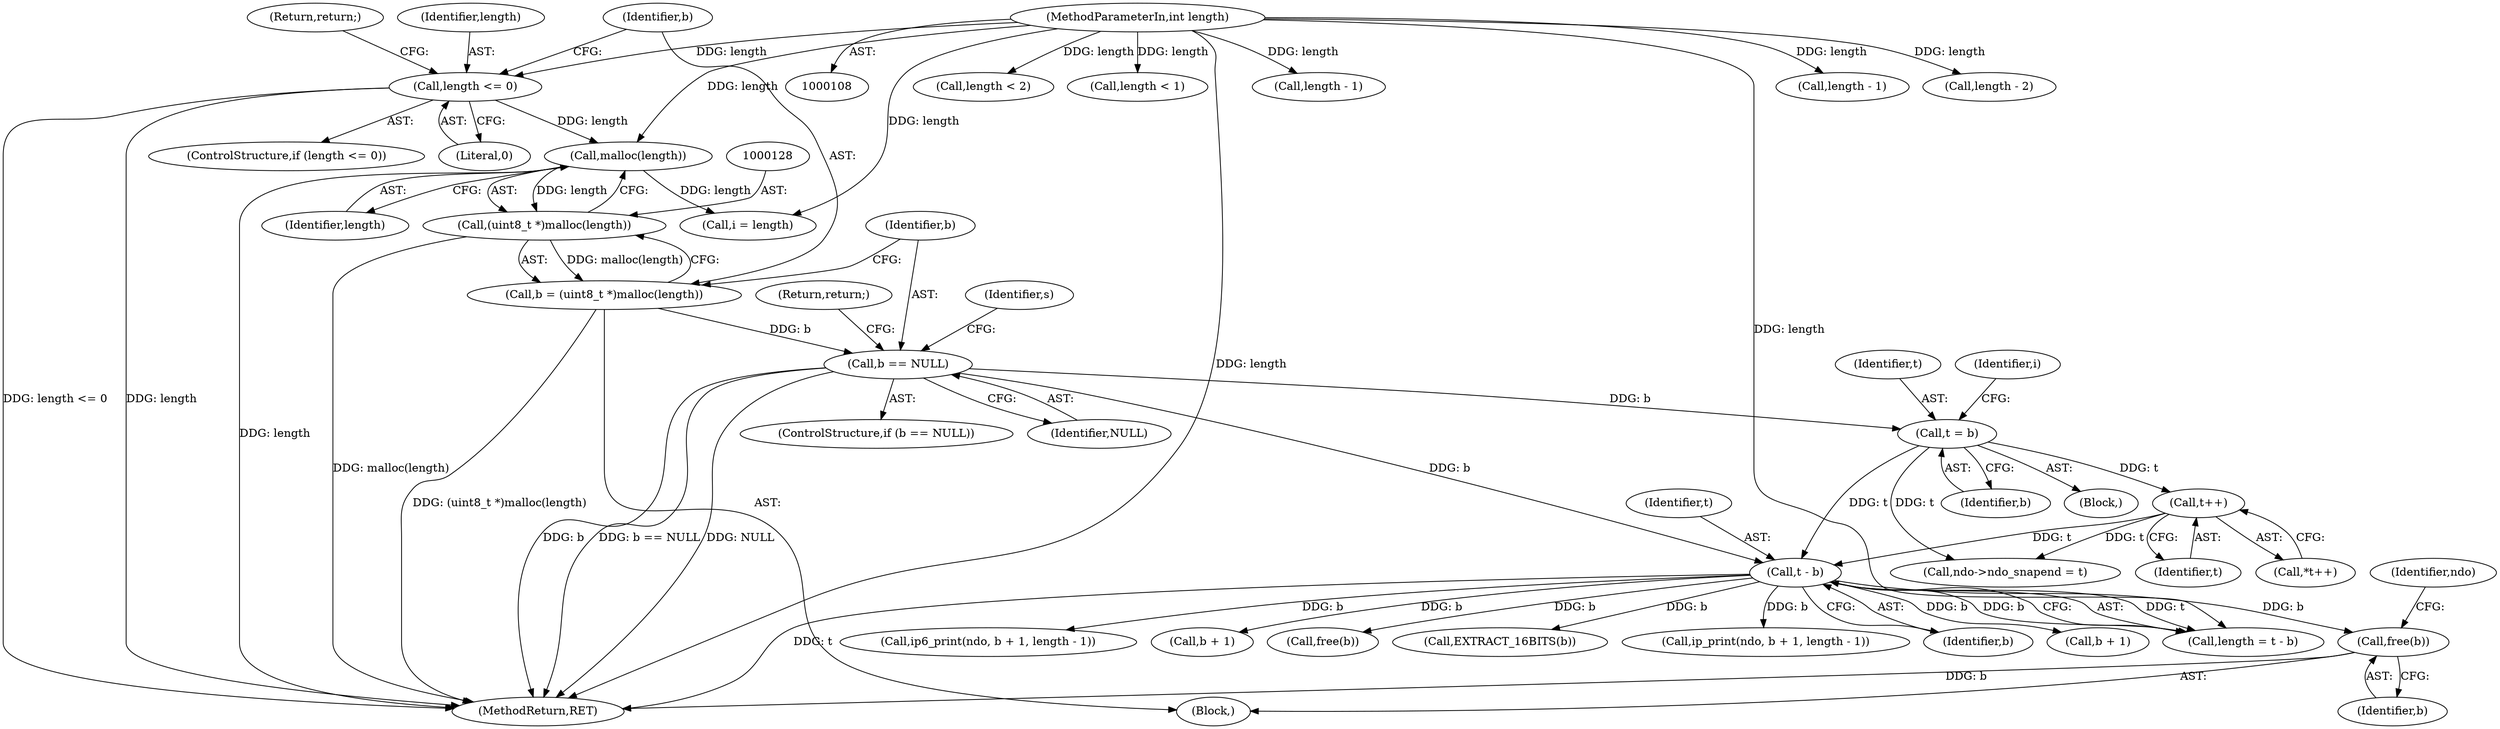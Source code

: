 digraph "0_tcpdump_0f95d441e4b5d7512cc5c326c8668a120e048eda@pointer" {
"1000295" [label="(Call,free(b))"];
"1000199" [label="(Call,t - b)"];
"1000184" [label="(Call,t++)"];
"1000144" [label="(Call,t = b)"];
"1000132" [label="(Call,b == NULL)"];
"1000125" [label="(Call,b = (uint8_t *)malloc(length))"];
"1000127" [label="(Call,(uint8_t *)malloc(length))"];
"1000129" [label="(Call,malloc(length))"];
"1000121" [label="(Call,length <= 0)"];
"1000111" [label="(MethodParameterIn,int length)"];
"1000296" [label="(Identifier,b)"];
"1000237" [label="(Call,length < 2)"];
"1000200" [label="(Identifier,t)"];
"1000183" [label="(Call,*t++)"];
"1000123" [label="(Literal,0)"];
"1000227" [label="(Call,b + 1)"];
"1000203" [label="(Call,length < 1)"];
"1000135" [label="(Return,return;)"];
"1000129" [label="(Call,malloc(length))"];
"1000301" [label="(MethodReturn,RET)"];
"1000192" [label="(Call,ndo->ndo_snapend = t)"];
"1000147" [label="(Call,i = length)"];
"1000111" [label="(MethodParameterIn,int length)"];
"1000185" [label="(Identifier,t)"];
"1000112" [label="(Block,)"];
"1000131" [label="(ControlStructure,if (b == NULL))"];
"1000133" [label="(Identifier,b)"];
"1000134" [label="(Identifier,NULL)"];
"1000230" [label="(Call,length - 1)"];
"1000197" [label="(Call,length = t - b)"];
"1000145" [label="(Identifier,t)"];
"1000184" [label="(Call,t++)"];
"1000220" [label="(Call,length - 1)"];
"1000122" [label="(Identifier,length)"];
"1000276" [label="(Call,length - 2)"];
"1000126" [label="(Identifier,b)"];
"1000199" [label="(Call,t - b)"];
"1000225" [label="(Call,ip6_print(ndo, b + 1, length - 1))"];
"1000201" [label="(Identifier,b)"];
"1000132" [label="(Call,b == NULL)"];
"1000125" [label="(Call,b = (uint8_t *)malloc(length))"];
"1000139" [label="(Identifier,s)"];
"1000120" [label="(ControlStructure,if (length <= 0))"];
"1000127" [label="(Call,(uint8_t *)malloc(length))"];
"1000295" [label="(Call,free(b))"];
"1000217" [label="(Call,b + 1)"];
"1000148" [label="(Identifier,i)"];
"1000286" [label="(Call,free(b))"];
"1000146" [label="(Identifier,b)"];
"1000130" [label="(Identifier,length)"];
"1000143" [label="(Block,)"];
"1000243" [label="(Call,EXTRACT_16BITS(b))"];
"1000121" [label="(Call,length <= 0)"];
"1000299" [label="(Identifier,ndo)"];
"1000124" [label="(Return,return;)"];
"1000215" [label="(Call,ip_print(ndo, b + 1, length - 1))"];
"1000144" [label="(Call,t = b)"];
"1000295" -> "1000112"  [label="AST: "];
"1000295" -> "1000296"  [label="CFG: "];
"1000296" -> "1000295"  [label="AST: "];
"1000299" -> "1000295"  [label="CFG: "];
"1000295" -> "1000301"  [label="DDG: b"];
"1000199" -> "1000295"  [label="DDG: b"];
"1000199" -> "1000197"  [label="AST: "];
"1000199" -> "1000201"  [label="CFG: "];
"1000200" -> "1000199"  [label="AST: "];
"1000201" -> "1000199"  [label="AST: "];
"1000197" -> "1000199"  [label="CFG: "];
"1000199" -> "1000301"  [label="DDG: t"];
"1000199" -> "1000197"  [label="DDG: t"];
"1000199" -> "1000197"  [label="DDG: b"];
"1000184" -> "1000199"  [label="DDG: t"];
"1000144" -> "1000199"  [label="DDG: t"];
"1000132" -> "1000199"  [label="DDG: b"];
"1000199" -> "1000215"  [label="DDG: b"];
"1000199" -> "1000217"  [label="DDG: b"];
"1000199" -> "1000225"  [label="DDG: b"];
"1000199" -> "1000227"  [label="DDG: b"];
"1000199" -> "1000243"  [label="DDG: b"];
"1000199" -> "1000286"  [label="DDG: b"];
"1000184" -> "1000183"  [label="AST: "];
"1000184" -> "1000185"  [label="CFG: "];
"1000185" -> "1000184"  [label="AST: "];
"1000183" -> "1000184"  [label="CFG: "];
"1000144" -> "1000184"  [label="DDG: t"];
"1000184" -> "1000192"  [label="DDG: t"];
"1000144" -> "1000143"  [label="AST: "];
"1000144" -> "1000146"  [label="CFG: "];
"1000145" -> "1000144"  [label="AST: "];
"1000146" -> "1000144"  [label="AST: "];
"1000148" -> "1000144"  [label="CFG: "];
"1000132" -> "1000144"  [label="DDG: b"];
"1000144" -> "1000192"  [label="DDG: t"];
"1000132" -> "1000131"  [label="AST: "];
"1000132" -> "1000134"  [label="CFG: "];
"1000133" -> "1000132"  [label="AST: "];
"1000134" -> "1000132"  [label="AST: "];
"1000135" -> "1000132"  [label="CFG: "];
"1000139" -> "1000132"  [label="CFG: "];
"1000132" -> "1000301"  [label="DDG: b == NULL"];
"1000132" -> "1000301"  [label="DDG: NULL"];
"1000132" -> "1000301"  [label="DDG: b"];
"1000125" -> "1000132"  [label="DDG: b"];
"1000125" -> "1000112"  [label="AST: "];
"1000125" -> "1000127"  [label="CFG: "];
"1000126" -> "1000125"  [label="AST: "];
"1000127" -> "1000125"  [label="AST: "];
"1000133" -> "1000125"  [label="CFG: "];
"1000125" -> "1000301"  [label="DDG: (uint8_t *)malloc(length)"];
"1000127" -> "1000125"  [label="DDG: malloc(length)"];
"1000127" -> "1000129"  [label="CFG: "];
"1000128" -> "1000127"  [label="AST: "];
"1000129" -> "1000127"  [label="AST: "];
"1000127" -> "1000301"  [label="DDG: malloc(length)"];
"1000129" -> "1000127"  [label="DDG: length"];
"1000129" -> "1000130"  [label="CFG: "];
"1000130" -> "1000129"  [label="AST: "];
"1000129" -> "1000301"  [label="DDG: length"];
"1000121" -> "1000129"  [label="DDG: length"];
"1000111" -> "1000129"  [label="DDG: length"];
"1000129" -> "1000147"  [label="DDG: length"];
"1000121" -> "1000120"  [label="AST: "];
"1000121" -> "1000123"  [label="CFG: "];
"1000122" -> "1000121"  [label="AST: "];
"1000123" -> "1000121"  [label="AST: "];
"1000124" -> "1000121"  [label="CFG: "];
"1000126" -> "1000121"  [label="CFG: "];
"1000121" -> "1000301"  [label="DDG: length <= 0"];
"1000121" -> "1000301"  [label="DDG: length"];
"1000111" -> "1000121"  [label="DDG: length"];
"1000111" -> "1000108"  [label="AST: "];
"1000111" -> "1000301"  [label="DDG: length"];
"1000111" -> "1000147"  [label="DDG: length"];
"1000111" -> "1000197"  [label="DDG: length"];
"1000111" -> "1000203"  [label="DDG: length"];
"1000111" -> "1000220"  [label="DDG: length"];
"1000111" -> "1000230"  [label="DDG: length"];
"1000111" -> "1000237"  [label="DDG: length"];
"1000111" -> "1000276"  [label="DDG: length"];
}
